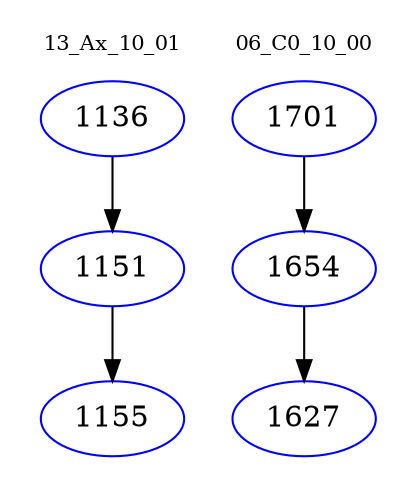 digraph{
subgraph cluster_0 {
color = white
label = "13_Ax_10_01";
fontsize=10;
T0_1136 [label="1136", color="blue"]
T0_1136 -> T0_1151 [color="black"]
T0_1151 [label="1151", color="blue"]
T0_1151 -> T0_1155 [color="black"]
T0_1155 [label="1155", color="blue"]
}
subgraph cluster_1 {
color = white
label = "06_C0_10_00";
fontsize=10;
T1_1701 [label="1701", color="blue"]
T1_1701 -> T1_1654 [color="black"]
T1_1654 [label="1654", color="blue"]
T1_1654 -> T1_1627 [color="black"]
T1_1627 [label="1627", color="blue"]
}
}
